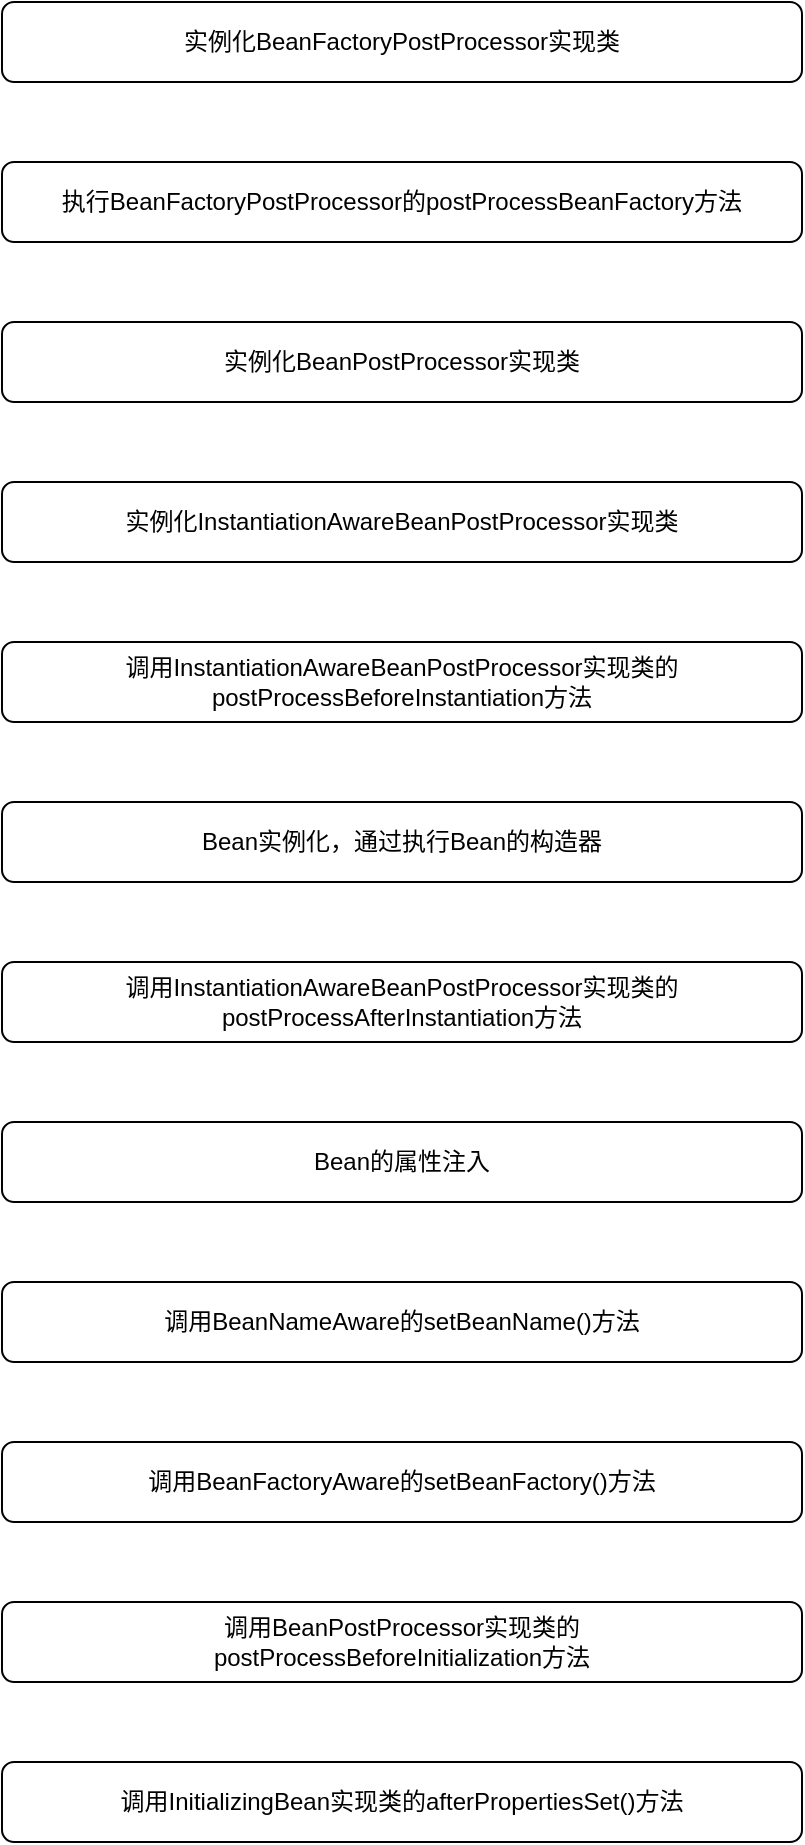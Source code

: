 <mxfile version="14.4.9" type="github">
  <diagram id="PHvQmYVwCx-GHsDMdO7j" name="第 1 页">
    <mxGraphModel dx="865" dy="457" grid="1" gridSize="10" guides="1" tooltips="1" connect="1" arrows="1" fold="1" page="1" pageScale="1" pageWidth="850" pageHeight="1100" math="0" shadow="0">
      <root>
        <mxCell id="0" />
        <mxCell id="1" parent="0" />
        <mxCell id="SVsJeydGzL-bqunpwrKy-1" value="实例化BeanFactoryPostProcessor实现类" style="rounded=1;whiteSpace=wrap;html=1;" vertex="1" parent="1">
          <mxGeometry x="240" y="80" width="400" height="40" as="geometry" />
        </mxCell>
        <mxCell id="SVsJeydGzL-bqunpwrKy-3" value="实例化BeanPostProcessor实现类" style="rounded=1;whiteSpace=wrap;html=1;" vertex="1" parent="1">
          <mxGeometry x="240" y="240" width="400" height="40" as="geometry" />
        </mxCell>
        <mxCell id="SVsJeydGzL-bqunpwrKy-4" value="执行BeanFactoryPostProcessor的postProcessBeanFactory方法" style="rounded=1;whiteSpace=wrap;html=1;" vertex="1" parent="1">
          <mxGeometry x="240" y="160" width="400" height="40" as="geometry" />
        </mxCell>
        <mxCell id="SVsJeydGzL-bqunpwrKy-5" value="实例化InstantiationAwareBeanPostProcessor实现类" style="rounded=1;whiteSpace=wrap;html=1;" vertex="1" parent="1">
          <mxGeometry x="240" y="320" width="400" height="40" as="geometry" />
        </mxCell>
        <mxCell id="SVsJeydGzL-bqunpwrKy-6" value="调用InstantiationAwareBeanPostProcessor实现类的postProcessBeforeInstantiation方法" style="rounded=1;whiteSpace=wrap;html=1;" vertex="1" parent="1">
          <mxGeometry x="240" y="400" width="400" height="40" as="geometry" />
        </mxCell>
        <mxCell id="SVsJeydGzL-bqunpwrKy-7" value="Bean实例化，通过执行Bean的构造器" style="rounded=1;whiteSpace=wrap;html=1;" vertex="1" parent="1">
          <mxGeometry x="240" y="480" width="400" height="40" as="geometry" />
        </mxCell>
        <mxCell id="SVsJeydGzL-bqunpwrKy-8" value="调用InstantiationAwareBeanPostProcessor实现类的postProcessAfterInstantiation方法" style="rounded=1;whiteSpace=wrap;html=1;" vertex="1" parent="1">
          <mxGeometry x="240" y="560" width="400" height="40" as="geometry" />
        </mxCell>
        <mxCell id="SVsJeydGzL-bqunpwrKy-9" value="Bean的属性注入" style="rounded=1;whiteSpace=wrap;html=1;" vertex="1" parent="1">
          <mxGeometry x="240" y="640" width="400" height="40" as="geometry" />
        </mxCell>
        <mxCell id="SVsJeydGzL-bqunpwrKy-10" value="调用BeanNameAware的setBeanName()方法" style="rounded=1;whiteSpace=wrap;html=1;" vertex="1" parent="1">
          <mxGeometry x="240" y="720" width="400" height="40" as="geometry" />
        </mxCell>
        <mxCell id="SVsJeydGzL-bqunpwrKy-11" value="调用BeanFactoryAware的setBeanFactory()方法" style="rounded=1;whiteSpace=wrap;html=1;" vertex="1" parent="1">
          <mxGeometry x="240" y="800" width="400" height="40" as="geometry" />
        </mxCell>
        <mxCell id="SVsJeydGzL-bqunpwrKy-12" value="调用BeanPostProcessor实现类的&lt;br&gt;postProcessBeforeInitialization方法" style="rounded=1;whiteSpace=wrap;html=1;" vertex="1" parent="1">
          <mxGeometry x="240" y="880" width="400" height="40" as="geometry" />
        </mxCell>
        <mxCell id="SVsJeydGzL-bqunpwrKy-14" value="调用InitializingBean实现类的afterPropertiesSet()方法" style="rounded=1;whiteSpace=wrap;html=1;" vertex="1" parent="1">
          <mxGeometry x="240" y="960" width="400" height="40" as="geometry" />
        </mxCell>
      </root>
    </mxGraphModel>
  </diagram>
</mxfile>
